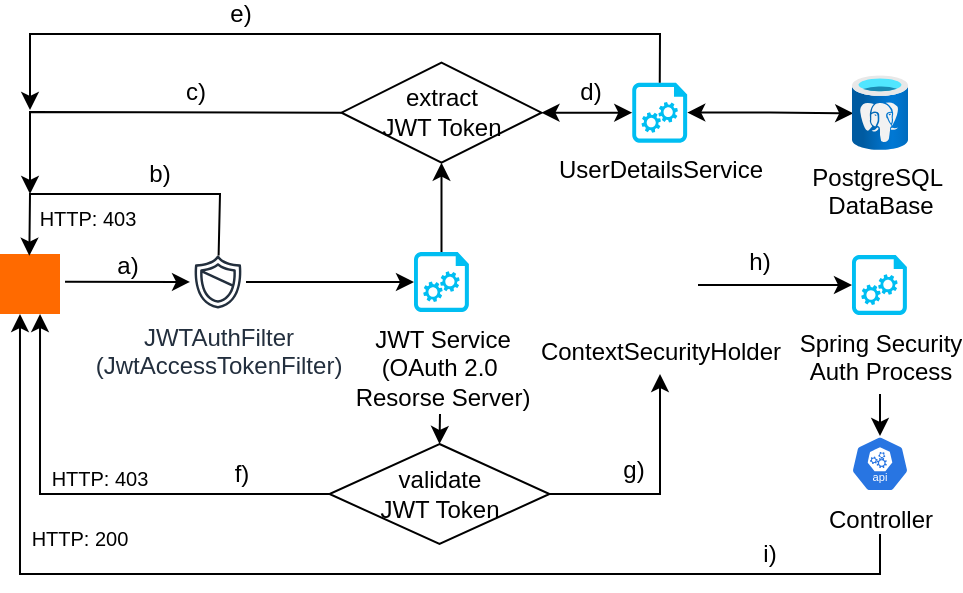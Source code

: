 <mxfile version="20.8.10" type="device"><diagram name="Strona-1" id="A-eLIfPtgyuipk0eq5dr"><mxGraphModel dx="716" dy="456" grid="1" gridSize="10" guides="1" tooltips="1" connect="1" arrows="1" fold="1" page="1" pageScale="1" pageWidth="827" pageHeight="1169" math="0" shadow="0"><root><mxCell id="0"/><mxCell id="1" parent="0"/><mxCell id="vgB3EqqvCxF6jJ2dN742-1" value="" style="points=[];aspect=fixed;html=1;align=center;shadow=0;dashed=0;fillColor=#FF6A00;strokeColor=none;shape=mxgraph.alibaba_cloud.user;" parent="1" vertex="1"><mxGeometry x="150" y="480" width="30" height="30" as="geometry"/></mxCell><mxCell id="vgB3EqqvCxF6jJ2dN742-2" value="JWTAuthFilter&lt;div&gt;(JwtAccessTokenFilter)&lt;/div&gt;" style="sketch=0;outlineConnect=0;fontColor=#232F3E;gradientColor=none;fillColor=#232F3D;strokeColor=none;dashed=0;verticalLabelPosition=bottom;verticalAlign=top;align=center;html=1;fontSize=12;fontStyle=0;aspect=fixed;pointerEvents=1;shape=mxgraph.aws4.shield2;" parent="1" vertex="1"><mxGeometry x="245" y="480" width="28" height="28" as="geometry"/></mxCell><mxCell id="vgB3EqqvCxF6jJ2dN742-3" value="JWT Service&lt;div&gt;&lt;span style=&quot;background-color: initial;&quot;&gt;(OAuth 2.0&amp;nbsp;&lt;/span&gt;&lt;/div&gt;&lt;div&gt;Resorse Server)&lt;/div&gt;" style="verticalLabelPosition=bottom;html=1;verticalAlign=top;align=center;strokeColor=none;fillColor=#00BEF2;shape=mxgraph.azure.startup_task;pointerEvents=1;" parent="1" vertex="1"><mxGeometry x="357" y="479" width="27.5" height="30" as="geometry"/></mxCell><mxCell id="vgB3EqqvCxF6jJ2dN742-4" value="extract&lt;div&gt;JWT Token&lt;/div&gt;" style="rhombus;whiteSpace=wrap;html=1;fillColor=none;" parent="1" vertex="1"><mxGeometry x="320.75" y="384.33" width="100" height="50" as="geometry"/></mxCell><mxCell id="vgB3EqqvCxF6jJ2dN742-5" value="validate&lt;div&gt;JWT Token&lt;/div&gt;" style="rhombus;whiteSpace=wrap;html=1;fillColor=none;" parent="1" vertex="1"><mxGeometry x="314.75" y="575" width="110" height="50" as="geometry"/></mxCell><mxCell id="vgB3EqqvCxF6jJ2dN742-6" value="ContextSecurityHolder" style="shape=image;html=1;verticalAlign=top;verticalLabelPosition=bottom;labelBackgroundColor=#ffffff;imageAspect=0;aspect=fixed;image=https://cdn1.iconfinder.com/data/icons/unicons-line-vol-3/24/file-lock-alt-128.png" parent="1" vertex="1"><mxGeometry x="460" y="476" width="39" height="39" as="geometry"/></mxCell><mxCell id="I3RSDz9LOcORYvB9OkNW-1" style="edgeStyle=orthogonalEdgeStyle;rounded=0;orthogonalLoop=1;jettySize=auto;html=1;entryX=-0.014;entryY=0.509;entryDx=0;entryDy=0;entryPerimeter=0;startArrow=classic;startFill=1;" edge="1" parent="1" source="vgB3EqqvCxF6jJ2dN742-7"><mxGeometry relative="1" as="geometry"><mxPoint x="576.608" y="409.661" as="targetPoint"/></mxGeometry></mxCell><mxCell id="vgB3EqqvCxF6jJ2dN742-7" value="UserDetailsService" style="verticalLabelPosition=bottom;html=1;verticalAlign=top;align=center;strokeColor=none;fillColor=#00BEF2;shape=mxgraph.azure.startup_task;pointerEvents=1;" parent="1" vertex="1"><mxGeometry x="466.13" y="394.33" width="27.5" height="30" as="geometry"/></mxCell><mxCell id="vgB3EqqvCxF6jJ2dN742-8" value="PostgreSQL&amp;nbsp;&lt;div&gt;DataBase&lt;/div&gt;" style="image;aspect=fixed;html=1;points=[];align=center;fontSize=12;image=img/lib/azure2/databases/Azure_Database_PostgreSQL_Server.svg;" parent="1" vertex="1"><mxGeometry x="576" y="390.66" width="28" height="37.33" as="geometry"/></mxCell><mxCell id="vgB3EqqvCxF6jJ2dN742-9" value="Spring Security&lt;div&gt;Auth Process&lt;/div&gt;" style="verticalLabelPosition=bottom;html=1;verticalAlign=top;align=center;strokeColor=none;fillColor=#00BEF2;shape=mxgraph.azure.startup_task;pointerEvents=1;" parent="1" vertex="1"><mxGeometry x="576" y="480.5" width="27.5" height="30" as="geometry"/></mxCell><mxCell id="vgB3EqqvCxF6jJ2dN742-10" value="Controller" style="aspect=fixed;sketch=0;html=1;dashed=0;whitespace=wrap;verticalLabelPosition=bottom;verticalAlign=top;fillColor=#2875E2;strokeColor=#ffffff;points=[[0.005,0.63,0],[0.1,0.2,0],[0.9,0.2,0],[0.5,0,0],[0.995,0.63,0],[0.72,0.99,0],[0.5,1,0],[0.28,0.99,0]];shape=mxgraph.kubernetes.icon2;kubernetesLabel=1;prIcon=api" parent="1" vertex="1"><mxGeometry x="575.5" y="571" width="29" height="27.84" as="geometry"/></mxCell><mxCell id="vgB3EqqvCxF6jJ2dN742-11" value="" style="endArrow=classic;html=1;rounded=0;exitX=1.084;exitY=0.462;exitDx=0;exitDy=0;exitPerimeter=0;" parent="1" source="vgB3EqqvCxF6jJ2dN742-1" target="vgB3EqqvCxF6jJ2dN742-2" edge="1"><mxGeometry width="50" height="50" relative="1" as="geometry"><mxPoint x="480" y="530" as="sourcePoint"/><mxPoint x="220" y="494" as="targetPoint"/></mxGeometry></mxCell><mxCell id="vgB3EqqvCxF6jJ2dN742-12" value="" style="endArrow=classic;html=1;rounded=0;entryX=0;entryY=0.5;entryDx=0;entryDy=0;entryPerimeter=0;" parent="1" source="vgB3EqqvCxF6jJ2dN742-2" target="vgB3EqqvCxF6jJ2dN742-3" edge="1"><mxGeometry width="50" height="50" relative="1" as="geometry"><mxPoint x="260" y="650" as="sourcePoint"/><mxPoint x="310" y="600" as="targetPoint"/></mxGeometry></mxCell><mxCell id="vgB3EqqvCxF6jJ2dN742-13" value="" style="endArrow=classic;html=1;rounded=0;exitX=0.5;exitY=0;exitDx=0;exitDy=0;exitPerimeter=0;entryX=0.5;entryY=1;entryDx=0;entryDy=0;" parent="1" source="vgB3EqqvCxF6jJ2dN742-3" target="vgB3EqqvCxF6jJ2dN742-4" edge="1"><mxGeometry width="50" height="50" relative="1" as="geometry"><mxPoint x="192" y="650" as="sourcePoint"/><mxPoint x="242" y="600" as="targetPoint"/></mxGeometry></mxCell><mxCell id="vgB3EqqvCxF6jJ2dN742-14" value="" style="endArrow=classic;html=1;rounded=0;entryX=0.5;entryY=0;entryDx=0;entryDy=0;" parent="1" target="vgB3EqqvCxF6jJ2dN742-5" edge="1"><mxGeometry width="50" height="50" relative="1" as="geometry"><mxPoint x="370" y="560" as="sourcePoint"/><mxPoint x="252" y="610" as="targetPoint"/></mxGeometry></mxCell><mxCell id="vgB3EqqvCxF6jJ2dN742-15" value="" style="endArrow=classic;startArrow=classic;html=1;rounded=0;entryX=0;entryY=0.5;entryDx=0;entryDy=0;entryPerimeter=0;exitX=1;exitY=0.5;exitDx=0;exitDy=0;" parent="1" target="vgB3EqqvCxF6jJ2dN742-7" edge="1" source="vgB3EqqvCxF6jJ2dN742-4"><mxGeometry width="50" height="50" relative="1" as="geometry"><mxPoint x="468" y="409" as="sourcePoint"/><mxPoint x="488" y="358" as="targetPoint"/></mxGeometry></mxCell><mxCell id="vgB3EqqvCxF6jJ2dN742-17" value="" style="endArrow=classic;html=1;rounded=0;exitX=1;exitY=0.5;exitDx=0;exitDy=0;" parent="1" source="vgB3EqqvCxF6jJ2dN742-5" edge="1"><mxGeometry width="50" height="50" relative="1" as="geometry"><mxPoint x="430" y="610" as="sourcePoint"/><mxPoint x="480" y="540" as="targetPoint"/><Array as="points"><mxPoint x="480" y="600"/></Array></mxGeometry></mxCell><mxCell id="vgB3EqqvCxF6jJ2dN742-18" value="" style="endArrow=classic;html=1;rounded=0;exitX=1;exitY=0.5;exitDx=0;exitDy=0;entryX=0;entryY=0.5;entryDx=0;entryDy=0;entryPerimeter=0;" parent="1" source="vgB3EqqvCxF6jJ2dN742-6" target="vgB3EqqvCxF6jJ2dN742-9" edge="1"><mxGeometry width="50" height="50" relative="1" as="geometry"><mxPoint x="538" y="510" as="sourcePoint"/><mxPoint x="618" y="500" as="targetPoint"/></mxGeometry></mxCell><mxCell id="vgB3EqqvCxF6jJ2dN742-19" value="" style="endArrow=classic;html=1;rounded=0;entryX=0.5;entryY=0;entryDx=0;entryDy=0;entryPerimeter=0;" parent="1" target="vgB3EqqvCxF6jJ2dN742-10" edge="1"><mxGeometry width="50" height="50" relative="1" as="geometry"><mxPoint x="590" y="550" as="sourcePoint"/><mxPoint x="590" y="560" as="targetPoint"/></mxGeometry></mxCell><mxCell id="vgB3EqqvCxF6jJ2dN742-20" value="" style="endArrow=classic;html=1;rounded=0;entryX=0.333;entryY=1;entryDx=0;entryDy=0;entryPerimeter=0;" parent="1" target="vgB3EqqvCxF6jJ2dN742-1" edge="1"><mxGeometry width="50" height="50" relative="1" as="geometry"><mxPoint x="590" y="620" as="sourcePoint"/><mxPoint x="600" y="630" as="targetPoint"/><Array as="points"><mxPoint x="590" y="640"/><mxPoint x="160" y="640"/></Array></mxGeometry></mxCell><mxCell id="vgB3EqqvCxF6jJ2dN742-21" value="" style="endArrow=classic;html=1;rounded=0;entryX=0.667;entryY=1;entryDx=0;entryDy=0;entryPerimeter=0;exitX=0;exitY=0.5;exitDx=0;exitDy=0;" parent="1" source="vgB3EqqvCxF6jJ2dN742-5" target="vgB3EqqvCxF6jJ2dN742-1" edge="1"><mxGeometry width="50" height="50" relative="1" as="geometry"><mxPoint x="220" y="610" as="sourcePoint"/><mxPoint x="270" y="560" as="targetPoint"/><Array as="points"><mxPoint x="170" y="600"/></Array></mxGeometry></mxCell><mxCell id="vgB3EqqvCxF6jJ2dN742-22" value="" style="endArrow=classic;html=1;rounded=0;entryX=0.489;entryY=0.029;entryDx=0;entryDy=0;entryPerimeter=0;" parent="1" source="vgB3EqqvCxF6jJ2dN742-2" edge="1" target="vgB3EqqvCxF6jJ2dN742-1"><mxGeometry width="50" height="50" relative="1" as="geometry"><mxPoint x="270" y="480" as="sourcePoint"/><mxPoint x="170" y="440" as="targetPoint"/><Array as="points"><mxPoint x="260" y="450"/><mxPoint x="165" y="450"/></Array></mxGeometry></mxCell><mxCell id="vgB3EqqvCxF6jJ2dN742-23" value="" style="endArrow=classic;html=1;rounded=0;exitX=0;exitY=0.5;exitDx=0;exitDy=0;" parent="1" source="vgB3EqqvCxF6jJ2dN742-4" edge="1"><mxGeometry width="50" height="50" relative="1" as="geometry"><mxPoint x="344.75" y="409.33" as="sourcePoint"/><mxPoint x="165" y="450" as="targetPoint"/><Array as="points"><mxPoint x="165" y="409"/></Array></mxGeometry></mxCell><mxCell id="vgB3EqqvCxF6jJ2dN742-24" value="" style="endArrow=classic;html=1;rounded=0;exitX=0.5;exitY=0;exitDx=0;exitDy=0;exitPerimeter=0;" parent="1" edge="1" source="vgB3EqqvCxF6jJ2dN742-7"><mxGeometry width="50" height="50" relative="1" as="geometry"><mxPoint x="515" y="388" as="sourcePoint"/><mxPoint x="165" y="408" as="targetPoint"/><Array as="points"><mxPoint x="480" y="370"/><mxPoint x="165" y="370"/></Array></mxGeometry></mxCell><mxCell id="vgB3EqqvCxF6jJ2dN742-25" value="&lt;font style=&quot;font-size: 10px;&quot;&gt;HTTP: 403&lt;/font&gt;" style="text;html=1;align=center;verticalAlign=middle;whiteSpace=wrap;rounded=0;" parent="1" vertex="1"><mxGeometry x="168" y="456.33" width="52" height="11" as="geometry"/></mxCell><mxCell id="vgB3EqqvCxF6jJ2dN742-26" value="&lt;font style=&quot;font-size: 10px;&quot;&gt;HTTP: 403&lt;/font&gt;" style="text;html=1;align=center;verticalAlign=middle;whiteSpace=wrap;rounded=0;" parent="1" vertex="1"><mxGeometry x="170" y="586.84" width="60" height="10" as="geometry"/></mxCell><mxCell id="vgB3EqqvCxF6jJ2dN742-27" value="&lt;font style=&quot;font-size: 10px;&quot;&gt;HTTP: 200&lt;/font&gt;" style="text;html=1;align=center;verticalAlign=middle;whiteSpace=wrap;rounded=0;" parent="1" vertex="1"><mxGeometry x="160" y="617" width="60" height="10" as="geometry"/></mxCell><mxCell id="vgB3EqqvCxF6jJ2dN742-28" value="a)" style="text;html=1;align=center;verticalAlign=middle;whiteSpace=wrap;rounded=0;" parent="1" vertex="1"><mxGeometry x="204" y="477.84" width="20" height="16.33" as="geometry"/></mxCell><mxCell id="vgB3EqqvCxF6jJ2dN742-29" value="b)" style="text;html=1;align=center;verticalAlign=middle;whiteSpace=wrap;rounded=0;" parent="1" vertex="1"><mxGeometry x="220" y="434.33" width="20" height="10.67" as="geometry"/></mxCell><mxCell id="vgB3EqqvCxF6jJ2dN742-30" value="c)" style="text;html=1;align=center;verticalAlign=middle;whiteSpace=wrap;rounded=0;" parent="1" vertex="1"><mxGeometry x="240" y="394" width="16" height="10" as="geometry"/></mxCell><mxCell id="vgB3EqqvCxF6jJ2dN742-31" value="d)" style="text;html=1;align=center;verticalAlign=middle;whiteSpace=wrap;rounded=0;" parent="1" vertex="1"><mxGeometry x="437" y="394.33" width="16.75" height="10" as="geometry"/></mxCell><mxCell id="vgB3EqqvCxF6jJ2dN742-32" value="e)" style="text;html=1;align=center;verticalAlign=middle;whiteSpace=wrap;rounded=0;" parent="1" vertex="1"><mxGeometry x="260.75" y="355" width="19.25" height="10" as="geometry"/></mxCell><mxCell id="vgB3EqqvCxF6jJ2dN742-33" value="f)" style="text;html=1;align=center;verticalAlign=middle;whiteSpace=wrap;rounded=0;" parent="1" vertex="1"><mxGeometry x="260" y="580" width="22" height="20" as="geometry"/></mxCell><mxCell id="vgB3EqqvCxF6jJ2dN742-34" value="g)" style="text;html=1;align=center;verticalAlign=middle;whiteSpace=wrap;rounded=0;" parent="1" vertex="1"><mxGeometry x="460" y="580" width="14.25" height="15" as="geometry"/></mxCell><mxCell id="vgB3EqqvCxF6jJ2dN742-35" value="h)" style="text;html=1;align=center;verticalAlign=middle;whiteSpace=wrap;rounded=0;" parent="1" vertex="1"><mxGeometry x="520" y="473.17" width="20" height="21" as="geometry"/></mxCell><mxCell id="vgB3EqqvCxF6jJ2dN742-36" value="i)" style="text;html=1;align=center;verticalAlign=middle;whiteSpace=wrap;rounded=0;" parent="1" vertex="1"><mxGeometry x="530" y="625" width="10" height="10" as="geometry"/></mxCell></root></mxGraphModel></diagram></mxfile>